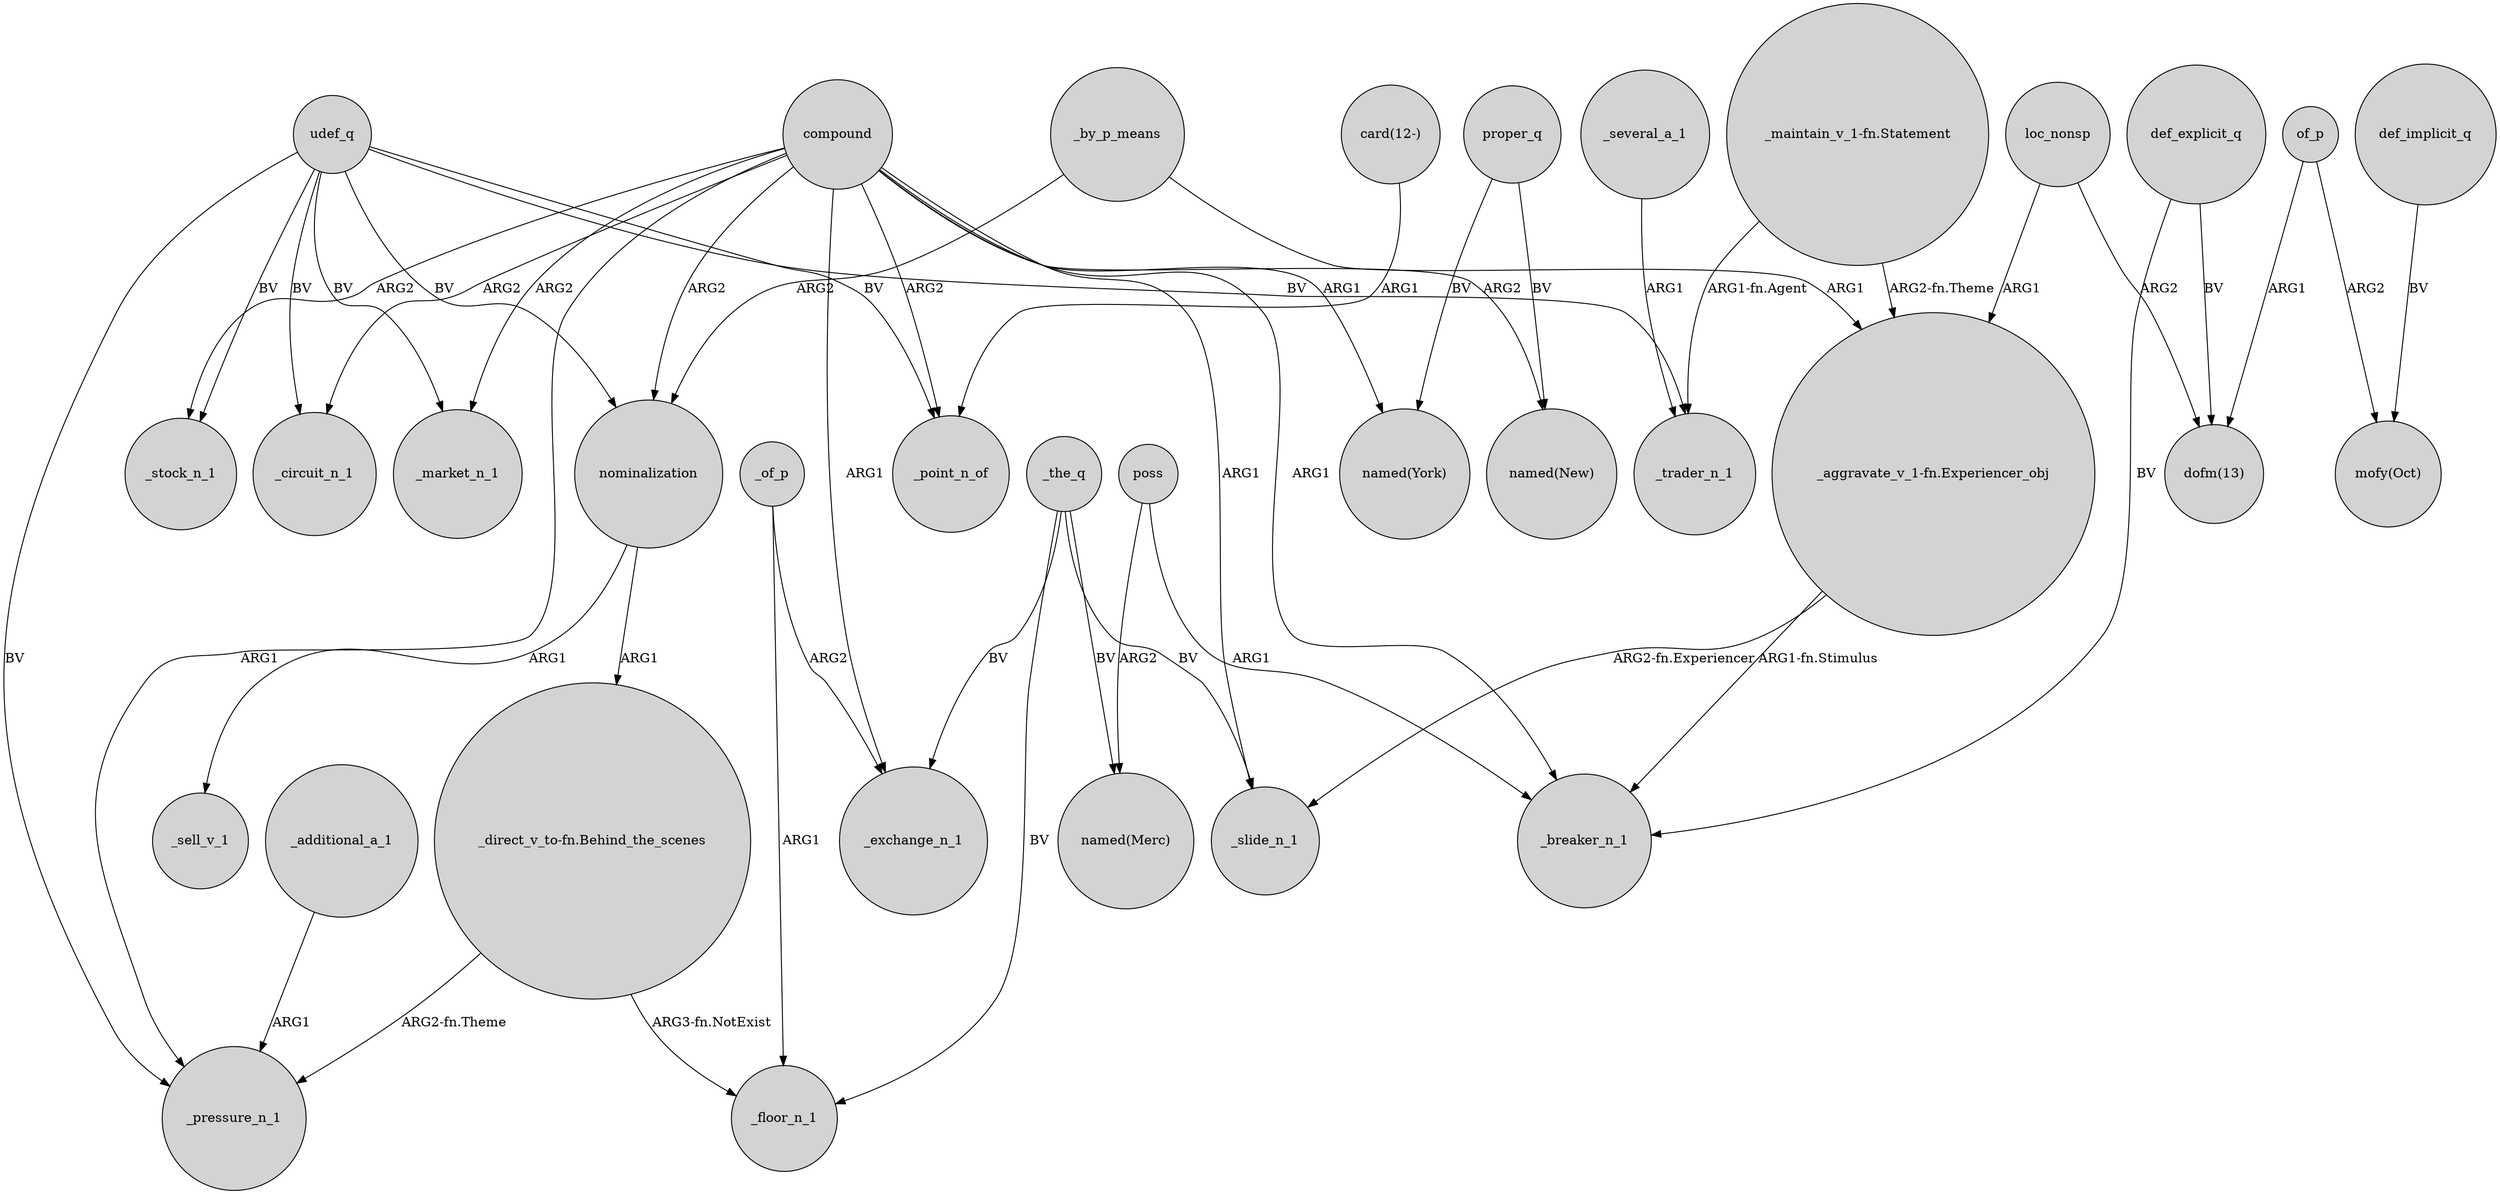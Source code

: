 digraph {
	node [shape=circle style=filled]
	compound -> _market_n_1 [label=ARG2]
	poss -> _breaker_n_1 [label=ARG1]
	of_p -> "dofm(13)" [label=ARG1]
	udef_q -> _pressure_n_1 [label=BV]
	nominalization -> _sell_v_1 [label=ARG1]
	"_maintain_v_1-fn.Statement" -> "_aggravate_v_1-fn.Experiencer_obj" [label="ARG2-fn.Theme"]
	compound -> "named(New)" [label=ARG2]
	_by_p_means -> nominalization [label=ARG2]
	def_implicit_q -> "mofy(Oct)" [label=BV]
	udef_q -> _trader_n_1 [label=BV]
	_of_p -> _floor_n_1 [label=ARG1]
	"_aggravate_v_1-fn.Experiencer_obj" -> _breaker_n_1 [label="ARG1-fn.Stimulus"]
	_by_p_means -> "_aggravate_v_1-fn.Experiencer_obj" [label=ARG1]
	proper_q -> "named(New)" [label=BV]
	loc_nonsp -> "_aggravate_v_1-fn.Experiencer_obj" [label=ARG1]
	"_aggravate_v_1-fn.Experiencer_obj" -> _slide_n_1 [label="ARG2-fn.Experiencer"]
	_the_q -> "named(Merc)" [label=BV]
	compound -> _breaker_n_1 [label=ARG1]
	udef_q -> _circuit_n_1 [label=BV]
	of_p -> "mofy(Oct)" [label=ARG2]
	compound -> nominalization [label=ARG2]
	udef_q -> _market_n_1 [label=BV]
	_several_a_1 -> _trader_n_1 [label=ARG1]
	_additional_a_1 -> _pressure_n_1 [label=ARG1]
	"_direct_v_to-fn.Behind_the_scenes" -> _pressure_n_1 [label="ARG2-fn.Theme"]
	"_direct_v_to-fn.Behind_the_scenes" -> _floor_n_1 [label="ARG3-fn.NotExist"]
	compound -> _stock_n_1 [label=ARG2]
	_the_q -> _floor_n_1 [label=BV]
	nominalization -> "_direct_v_to-fn.Behind_the_scenes" [label=ARG1]
	compound -> _slide_n_1 [label=ARG1]
	compound -> "named(York)" [label=ARG1]
	udef_q -> _stock_n_1 [label=BV]
	compound -> _point_n_of [label=ARG2]
	loc_nonsp -> "dofm(13)" [label=ARG2]
	_the_q -> _slide_n_1 [label=BV]
	"card(12-)" -> _point_n_of [label=ARG1]
	"_maintain_v_1-fn.Statement" -> _trader_n_1 [label="ARG1-fn.Agent"]
	_of_p -> _exchange_n_1 [label=ARG2]
	compound -> _exchange_n_1 [label=ARG1]
	def_explicit_q -> "dofm(13)" [label=BV]
	poss -> "named(Merc)" [label=ARG2]
	udef_q -> nominalization [label=BV]
	def_explicit_q -> _breaker_n_1 [label=BV]
	compound -> _pressure_n_1 [label=ARG1]
	proper_q -> "named(York)" [label=BV]
	_the_q -> _exchange_n_1 [label=BV]
	udef_q -> _point_n_of [label=BV]
	compound -> _circuit_n_1 [label=ARG2]
}
